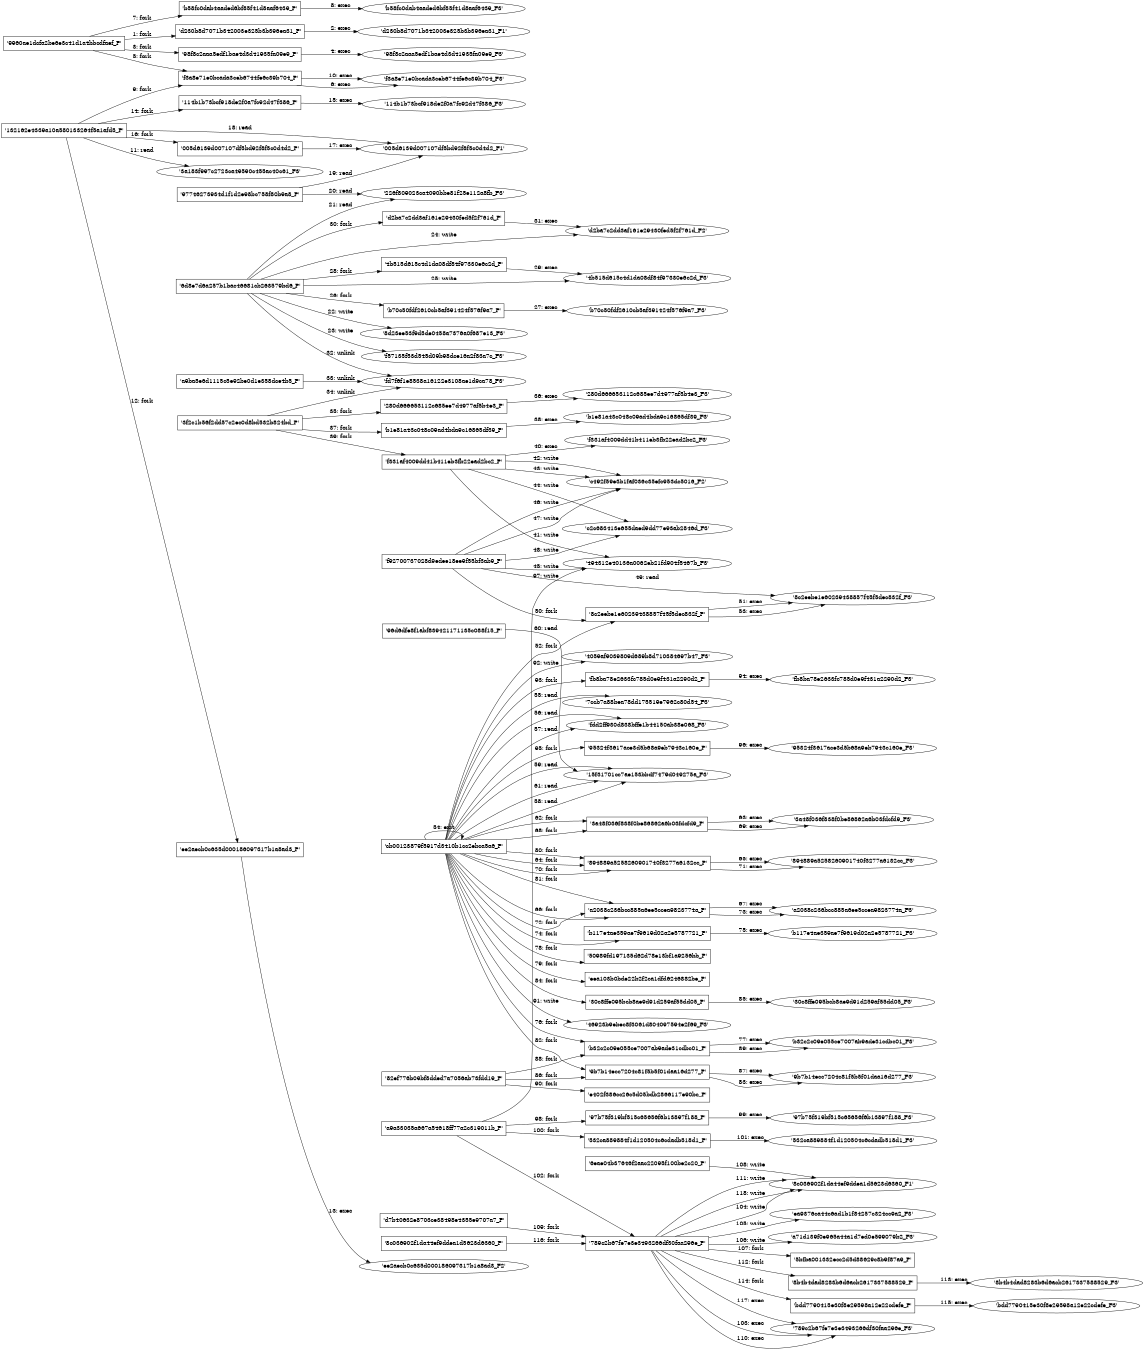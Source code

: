 digraph "D:\Learning\Paper\apt\基于CTI的攻击预警\Dataset\攻击图\ASGfromALLCTI\Malware Meets SysAdmin - Automation Tools Gone Bad.dot" {
rankdir="LR"
size="9"
fixedsize="false"
splines="true"
nodesep=0.3
ranksep=0
fontsize=10
overlap="scalexy"
engine= "neato"
	"'9960ae1dcfa2be6e3c41d1a4bbcdfaef_P'" [node_type=Process shape=box]
	"'d230b8d7071b342003e325b3b396ea31_P'" [node_type=Process shape=box]
	"'9960ae1dcfa2be6e3c41d1a4bbcdfaef_P'" -> "'d230b8d7071b342003e325b3b396ea31_P'" [label="1: fork"]
	"'d230b8d7071b342003e325b3b396ea31_P'" [node_type=Process shape=box]
	"'d230b8d7071b342003e325b3b396ea31_F1'" [node_type=File shape=ellipse]
	"'d230b8d7071b342003e325b3b396ea31_P'" -> "'d230b8d7071b342003e325b3b396ea31_F1'" [label="2: exec"]
	"'9960ae1dcfa2be6e3c41d1a4bbcdfaef_P'" [node_type=Process shape=box]
	"'98f8c2aaa5edf1bae4d3d41935fa09e9_P'" [node_type=Process shape=box]
	"'9960ae1dcfa2be6e3c41d1a4bbcdfaef_P'" -> "'98f8c2aaa5edf1bae4d3d41935fa09e9_P'" [label="3: fork"]
	"'98f8c2aaa5edf1bae4d3d41935fa09e9_P'" [node_type=Process shape=box]
	"'98f8c2aaa5edf1bae4d3d41935fa09e9_F3'" [node_type=File shape=ellipse]
	"'98f8c2aaa5edf1bae4d3d41935fa09e9_P'" -> "'98f8c2aaa5edf1bae4d3d41935fa09e9_F3'" [label="4: exec"]
	"'9960ae1dcfa2be6e3c41d1a4bbcdfaef_P'" [node_type=Process shape=box]
	"'f3a8e71e0bcada3ceb6744fe6c39b704_P'" [node_type=Process shape=box]
	"'9960ae1dcfa2be6e3c41d1a4bbcdfaef_P'" -> "'f3a8e71e0bcada3ceb6744fe6c39b704_P'" [label="5: fork"]
	"'f3a8e71e0bcada3ceb6744fe6c39b704_P'" [node_type=Process shape=box]
	"'f3a8e71e0bcada3ceb6744fe6c39b704_F3'" [node_type=File shape=ellipse]
	"'f3a8e71e0bcada3ceb6744fe6c39b704_P'" -> "'f3a8e71e0bcada3ceb6744fe6c39b704_F3'" [label="6: exec"]
	"'9960ae1dcfa2be6e3c41d1a4bbcdfaef_P'" [node_type=Process shape=box]
	"'b58fc0dab4aaded6bf85f41d8aaf6439_P'" [node_type=Process shape=box]
	"'9960ae1dcfa2be6e3c41d1a4bbcdfaef_P'" -> "'b58fc0dab4aaded6bf85f41d8aaf6439_P'" [label="7: fork"]
	"'b58fc0dab4aaded6bf85f41d8aaf6439_P'" [node_type=Process shape=box]
	"'b58fc0dab4aaded6bf85f41d8aaf6439_F3'" [node_type=File shape=ellipse]
	"'b58fc0dab4aaded6bf85f41d8aaf6439_P'" -> "'b58fc0dab4aaded6bf85f41d8aaf6439_F3'" [label="8: exec"]
	"'132162e4339a10a580133264f5a1afd5_P'" [node_type=Process shape=box]
	"'f3a8e71e0bcada3ceb6744fe6c39b704_P'" [node_type=Process shape=box]
	"'132162e4339a10a580133264f5a1afd5_P'" -> "'f3a8e71e0bcada3ceb6744fe6c39b704_P'" [label="9: fork"]
	"'f3a8e71e0bcada3ceb6744fe6c39b704_P'" [node_type=Process shape=box]
	"'f3a8e71e0bcada3ceb6744fe6c39b704_F3'" [node_type=File shape=ellipse]
	"'f3a8e71e0bcada3ceb6744fe6c39b704_P'" -> "'f3a8e71e0bcada3ceb6744fe6c39b704_F3'" [label="10: exec"]
	"'3a183f997c2723ca49590c455ac40c61_F3'" [node_type=file shape=ellipse]
	"'132162e4339a10a580133264f5a1afd5_P'" [node_type=Process shape=box]
	"'132162e4339a10a580133264f5a1afd5_P'" -> "'3a183f997c2723ca49590c455ac40c61_F3'" [label="11: read"]
	"'132162e4339a10a580133264f5a1afd5_P'" [node_type=Process shape=box]
	"'ee2aecb0c635d000186097317b1a8ad3_P'" [node_type=Process shape=box]
	"'132162e4339a10a580133264f5a1afd5_P'" -> "'ee2aecb0c635d000186097317b1a8ad3_P'" [label="12: fork"]
	"'ee2aecb0c635d000186097317b1a8ad3_P'" [node_type=Process shape=box]
	"'ee2aecb0c635d000186097317b1a8ad3_F2'" [node_type=File shape=ellipse]
	"'ee2aecb0c635d000186097317b1a8ad3_P'" -> "'ee2aecb0c635d000186097317b1a8ad3_F2'" [label="13: exec"]
	"'132162e4339a10a580133264f5a1afd5_P'" [node_type=Process shape=box]
	"'114b1b73bcf918de2f0a7fc92d47f386_P'" [node_type=Process shape=box]
	"'132162e4339a10a580133264f5a1afd5_P'" -> "'114b1b73bcf918de2f0a7fc92d47f386_P'" [label="14: fork"]
	"'114b1b73bcf918de2f0a7fc92d47f386_P'" [node_type=Process shape=box]
	"'114b1b73bcf918de2f0a7fc92d47f386_F3'" [node_type=File shape=ellipse]
	"'114b1b73bcf918de2f0a7fc92d47f386_P'" -> "'114b1b73bcf918de2f0a7fc92d47f386_F3'" [label="15: exec"]
	"'132162e4339a10a580133264f5a1afd5_P'" [node_type=Process shape=box]
	"'005d6139d007107df5bd92f8f5c0d4d2_P'" [node_type=Process shape=box]
	"'132162e4339a10a580133264f5a1afd5_P'" -> "'005d6139d007107df5bd92f8f5c0d4d2_P'" [label="16: fork"]
	"'005d6139d007107df5bd92f8f5c0d4d2_P'" [node_type=Process shape=box]
	"'005d6139d007107df5bd92f8f5c0d4d2_F1'" [node_type=File shape=ellipse]
	"'005d6139d007107df5bd92f8f5c0d4d2_P'" -> "'005d6139d007107df5bd92f8f5c0d4d2_F1'" [label="17: exec"]
	"'005d6139d007107df5bd92f8f5c0d4d2_F1'" [node_type=file shape=ellipse]
	"'132162e4339a10a580133264f5a1afd5_P'" [node_type=Process shape=box]
	"'132162e4339a10a580133264f5a1afd5_P'" -> "'005d6139d007107df5bd92f8f5c0d4d2_F1'" [label="18: read"]
	"'005d6139d007107df5bd92f8f5c0d4d2_F1'" [node_type=file shape=ellipse]
	"'97746273934d1f1d2e98bc758f80b9a8_P'" [node_type=Process shape=box]
	"'97746273934d1f1d2e98bc758f80b9a8_P'" -> "'005d6139d007107df5bd92f8f5c0d4d2_F1'" [label="19: read"]
	"'226f809023ca4090bbe81f25e112a8fb_F3'" [node_type=file shape=ellipse]
	"'97746273934d1f1d2e98bc758f80b9a8_P'" [node_type=Process shape=box]
	"'97746273934d1f1d2e98bc758f80b9a8_P'" -> "'226f809023ca4090bbe81f25e112a8fb_F3'" [label="20: read"]
	"'226f809023ca4090bbe81f25e112a8fb_F3'" [node_type=file shape=ellipse]
	"'6d8e7d6a257b1bac46681cb263579bd6_P'" [node_type=Process shape=box]
	"'6d8e7d6a257b1bac46681cb263579bd6_P'" -> "'226f809023ca4090bbe81f25e112a8fb_F3'" [label="21: read"]
	"'8d23ee53f9d5de0458a7376a0f687e13_F3'" [node_type=file shape=ellipse]
	"'6d8e7d6a257b1bac46681cb263579bd6_P'" [node_type=Process shape=box]
	"'6d8e7d6a257b1bac46681cb263579bd6_P'" -> "'8d23ee53f9d5de0458a7376a0f687e13_F3'" [label="22: write"]
	"'f57135f53d545d09b98dce16a2f83a7c_F3'" [node_type=file shape=ellipse]
	"'6d8e7d6a257b1bac46681cb263579bd6_P'" [node_type=Process shape=box]
	"'6d8e7d6a257b1bac46681cb263579bd6_P'" -> "'f57135f53d545d09b98dce16a2f83a7c_F3'" [label="23: write"]
	"'d2ba7c2dd3af161e29430fed5f2f761d_F2'" [node_type=file shape=ellipse]
	"'6d8e7d6a257b1bac46681cb263579bd6_P'" [node_type=Process shape=box]
	"'6d8e7d6a257b1bac46681cb263579bd6_P'" -> "'d2ba7c2dd3af161e29430fed5f2f761d_F2'" [label="24: write"]
	"'4b515d615c4d1da08df84f97330e6c2d_F3'" [node_type=file shape=ellipse]
	"'6d8e7d6a257b1bac46681cb263579bd6_P'" [node_type=Process shape=box]
	"'6d8e7d6a257b1bac46681cb263579bd6_P'" -> "'4b515d615c4d1da08df84f97330e6c2d_F3'" [label="25: write"]
	"'6d8e7d6a257b1bac46681cb263579bd6_P'" [node_type=Process shape=box]
	"'b70c50fdf2610cb5af391424f576f9a7_P'" [node_type=Process shape=box]
	"'6d8e7d6a257b1bac46681cb263579bd6_P'" -> "'b70c50fdf2610cb5af391424f576f9a7_P'" [label="26: fork"]
	"'b70c50fdf2610cb5af391424f576f9a7_P'" [node_type=Process shape=box]
	"'b70c50fdf2610cb5af391424f576f9a7_F3'" [node_type=File shape=ellipse]
	"'b70c50fdf2610cb5af391424f576f9a7_P'" -> "'b70c50fdf2610cb5af391424f576f9a7_F3'" [label="27: exec"]
	"'6d8e7d6a257b1bac46681cb263579bd6_P'" [node_type=Process shape=box]
	"'4b515d615c4d1da08df84f97330e6c2d_P'" [node_type=Process shape=box]
	"'6d8e7d6a257b1bac46681cb263579bd6_P'" -> "'4b515d615c4d1da08df84f97330e6c2d_P'" [label="28: fork"]
	"'4b515d615c4d1da08df84f97330e6c2d_P'" [node_type=Process shape=box]
	"'4b515d615c4d1da08df84f97330e6c2d_F3'" [node_type=File shape=ellipse]
	"'4b515d615c4d1da08df84f97330e6c2d_P'" -> "'4b515d615c4d1da08df84f97330e6c2d_F3'" [label="29: exec"]
	"'6d8e7d6a257b1bac46681cb263579bd6_P'" [node_type=Process shape=box]
	"'d2ba7c2dd3af161e29430fed5f2f761d_P'" [node_type=Process shape=box]
	"'6d8e7d6a257b1bac46681cb263579bd6_P'" -> "'d2ba7c2dd3af161e29430fed5f2f761d_P'" [label="30: fork"]
	"'d2ba7c2dd3af161e29430fed5f2f761d_P'" [node_type=Process shape=box]
	"'d2ba7c2dd3af161e29430fed5f2f761d_F2'" [node_type=File shape=ellipse]
	"'d2ba7c2dd3af161e29430fed5f2f761d_P'" -> "'d2ba7c2dd3af161e29430fed5f2f761d_F2'" [label="31: exec"]
	"'fd7f6f1e8538a16122e3108ae1d9ca78_F3'" [node_type=file shape=ellipse]
	"'6d8e7d6a257b1bac46681cb263579bd6_P'" [node_type=Process shape=box]
	"'6d8e7d6a257b1bac46681cb263579bd6_P'" -> "'fd7f6f1e8538a16122e3108ae1d9ca78_F3'" [label="32: unlink"]
	"'fd7f6f1e8538a16122e3108ae1d9ca78_F3'" [node_type=file shape=ellipse]
	"'a9ba5e6d1115c5e92be0d1e358dce4b5_P'" [node_type=Process shape=box]
	"'a9ba5e6d1115c5e92be0d1e358dce4b5_P'" -> "'fd7f6f1e8538a16122e3108ae1d9ca78_F3'" [label="33: unlink"]
	"'fd7f6f1e8538a16122e3108ae1d9ca78_F3'" [node_type=file shape=ellipse]
	"'3f2c1b56f2dd57c2ec0d8bd532b824bd_P'" [node_type=Process shape=box]
	"'3f2c1b56f2dd57c2ec0d8bd532b824bd_P'" -> "'fd7f6f1e8538a16122e3108ae1d9ca78_F3'" [label="34: unlink"]
	"'3f2c1b56f2dd57c2ec0d8bd532b824bd_P'" [node_type=Process shape=box]
	"'280d666653112c685ee7d4977af5b4e3_P'" [node_type=Process shape=box]
	"'3f2c1b56f2dd57c2ec0d8bd532b824bd_P'" -> "'280d666653112c685ee7d4977af5b4e3_P'" [label="35: fork"]
	"'280d666653112c685ee7d4977af5b4e3_P'" [node_type=Process shape=box]
	"'280d666653112c685ee7d4977af5b4e3_F3'" [node_type=File shape=ellipse]
	"'280d666653112c685ee7d4977af5b4e3_P'" -> "'280d666653112c685ee7d4977af5b4e3_F3'" [label="36: exec"]
	"'3f2c1b56f2dd57c2ec0d8bd532b824bd_P'" [node_type=Process shape=box]
	"'b1e81a43c048c09ad4bda9c16865df39_P'" [node_type=Process shape=box]
	"'3f2c1b56f2dd57c2ec0d8bd532b824bd_P'" -> "'b1e81a43c048c09ad4bda9c16865df39_P'" [label="37: fork"]
	"'b1e81a43c048c09ad4bda9c16865df39_P'" [node_type=Process shape=box]
	"'b1e81a43c048c09ad4bda9c16865df39_F3'" [node_type=File shape=ellipse]
	"'b1e81a43c048c09ad4bda9c16865df39_P'" -> "'b1e81a43c048c09ad4bda9c16865df39_F3'" [label="38: exec"]
	"'3f2c1b56f2dd57c2ec0d8bd532b824bd_P'" [node_type=Process shape=box]
	"'f331af4009dd41b411eb3fb22ead2bc2_P'" [node_type=Process shape=box]
	"'3f2c1b56f2dd57c2ec0d8bd532b824bd_P'" -> "'f331af4009dd41b411eb3fb22ead2bc2_P'" [label="39: fork"]
	"'f331af4009dd41b411eb3fb22ead2bc2_P'" [node_type=Process shape=box]
	"'f331af4009dd41b411eb3fb22ead2bc2_F3'" [node_type=File shape=ellipse]
	"'f331af4009dd41b411eb3fb22ead2bc2_P'" -> "'f331af4009dd41b411eb3fb22ead2bc2_F3'" [label="40: exec"]
	"'494312e40136a0062eb21fd904f5467b_F3'" [node_type=file shape=ellipse]
	"'f331af4009dd41b411eb3fb22ead2bc2_P'" [node_type=Process shape=box]
	"'f331af4009dd41b411eb3fb22ead2bc2_P'" -> "'494312e40136a0062eb21fd904f5467b_F3'" [label="41: write"]
	"'c492f59e3b1faf036c35efc953dc5016_F2'" [node_type=file shape=ellipse]
	"'f331af4009dd41b411eb3fb22ead2bc2_P'" [node_type=Process shape=box]
	"'f331af4009dd41b411eb3fb22ead2bc2_P'" -> "'c492f59e3b1faf036c35efc953dc5016_F2'" [label="42: write"]
	"'c492f59e3b1faf036c35efc953dc5016_F2'" [node_type=file shape=ellipse]
	"'f331af4009dd41b411eb3fb22ead2bc2_P'" [node_type=Process shape=box]
	"'f331af4009dd41b411eb3fb22ead2bc2_P'" -> "'c492f59e3b1faf036c35efc953dc5016_F2'" [label="43: write"]
	"'c2c683413e655daed9dd77e93ab2846d_F3'" [node_type=file shape=ellipse]
	"'f331af4009dd41b411eb3fb22ead2bc2_P'" [node_type=Process shape=box]
	"'f331af4009dd41b411eb3fb22ead2bc2_P'" -> "'c2c683413e655daed9dd77e93ab2846d_F3'" [label="44: write"]
	"'494312e40136a0062eb21fd904f5467b_F3'" [node_type=file shape=ellipse]
	"'f92700737028d9edee18ee9f55bf3ab9_P'" [node_type=Process shape=box]
	"'f92700737028d9edee18ee9f55bf3ab9_P'" -> "'494312e40136a0062eb21fd904f5467b_F3'" [label="45: write"]
	"'c492f59e3b1faf036c35efc953dc5016_F2'" [node_type=file shape=ellipse]
	"'f92700737028d9edee18ee9f55bf3ab9_P'" [node_type=Process shape=box]
	"'f92700737028d9edee18ee9f55bf3ab9_P'" -> "'c492f59e3b1faf036c35efc953dc5016_F2'" [label="46: write"]
	"'c492f59e3b1faf036c35efc953dc5016_F2'" [node_type=file shape=ellipse]
	"'f92700737028d9edee18ee9f55bf3ab9_P'" [node_type=Process shape=box]
	"'f92700737028d9edee18ee9f55bf3ab9_P'" -> "'c492f59e3b1faf036c35efc953dc5016_F2'" [label="47: write"]
	"'c2c683413e655daed9dd77e93ab2846d_F3'" [node_type=file shape=ellipse]
	"'f92700737028d9edee18ee9f55bf3ab9_P'" [node_type=Process shape=box]
	"'f92700737028d9edee18ee9f55bf3ab9_P'" -> "'c2c683413e655daed9dd77e93ab2846d_F3'" [label="48: write"]
	"'8c2eebe1e60239438857f45f5dec832f_F3'" [node_type=file shape=ellipse]
	"'f92700737028d9edee18ee9f55bf3ab9_P'" [node_type=Process shape=box]
	"'f92700737028d9edee18ee9f55bf3ab9_P'" -> "'8c2eebe1e60239438857f45f5dec832f_F3'" [label="49: read"]
	"'f92700737028d9edee18ee9f55bf3ab9_P'" [node_type=Process shape=box]
	"'8c2eebe1e60239438857f45f5dec832f_P'" [node_type=Process shape=box]
	"'f92700737028d9edee18ee9f55bf3ab9_P'" -> "'8c2eebe1e60239438857f45f5dec832f_P'" [label="50: fork"]
	"'8c2eebe1e60239438857f45f5dec832f_P'" [node_type=Process shape=box]
	"'8c2eebe1e60239438857f45f5dec832f_F3'" [node_type=File shape=ellipse]
	"'8c2eebe1e60239438857f45f5dec832f_P'" -> "'8c2eebe1e60239438857f45f5dec832f_F3'" [label="51: exec"]
	"'cb00123879f5917d3410b1cc2ebca5a6_P'" [node_type=Process shape=box]
	"'8c2eebe1e60239438857f45f5dec832f_P'" [node_type=Process shape=box]
	"'cb00123879f5917d3410b1cc2ebca5a6_P'" -> "'8c2eebe1e60239438857f45f5dec832f_P'" [label="52: fork"]
	"'8c2eebe1e60239438857f45f5dec832f_P'" [node_type=Process shape=box]
	"'8c2eebe1e60239438857f45f5dec832f_F3'" [node_type=File shape=ellipse]
	"'8c2eebe1e60239438857f45f5dec832f_P'" -> "'8c2eebe1e60239438857f45f5dec832f_F3'" [label="53: exec"]
	"'cb00123879f5917d3410b1cc2ebca5a6_P'" [node_type=Process shape=box]
	"'cb00123879f5917d3410b1cc2ebca5a6_P'" [node_type=Process shape=box]
	"'cb00123879f5917d3410b1cc2ebca5a6_P'" -> "'cb00123879f5917d3410b1cc2ebca5a6_P'" [label="54: exit"]
	"'7ccb7a88bea78dd175519e7962c80d54_F3'" [node_type=file shape=ellipse]
	"'cb00123879f5917d3410b1cc2ebca5a6_P'" [node_type=Process shape=box]
	"'cb00123879f5917d3410b1cc2ebca5a6_P'" -> "'7ccb7a88bea78dd175519e7962c80d54_F3'" [label="55: read"]
	"'fdd2ff930d838bffe1b44150ab38e068_F3'" [node_type=file shape=ellipse]
	"'cb00123879f5917d3410b1cc2ebca5a6_P'" [node_type=Process shape=box]
	"'cb00123879f5917d3410b1cc2ebca5a6_P'" -> "'fdd2ff930d838bffe1b44150ab38e068_F3'" [label="56: read"]
	"'fdd2ff930d838bffe1b44150ab38e068_F3'" [node_type=file shape=ellipse]
	"'cb00123879f5917d3410b1cc2ebca5a6_P'" [node_type=Process shape=box]
	"'cb00123879f5917d3410b1cc2ebca5a6_P'" -> "'fdd2ff930d838bffe1b44150ab38e068_F3'" [label="57: read"]
	"'15f31701cc7ae153bbdf7479d049275a_F3'" [node_type=file shape=ellipse]
	"'cb00123879f5917d3410b1cc2ebca5a6_P'" [node_type=Process shape=box]
	"'cb00123879f5917d3410b1cc2ebca5a6_P'" -> "'15f31701cc7ae153bbdf7479d049275a_F3'" [label="58: read"]
	"'15f31701cc7ae153bbdf7479d049275a_F3'" [node_type=file shape=ellipse]
	"'cb00123879f5917d3410b1cc2ebca5a6_P'" [node_type=Process shape=box]
	"'cb00123879f5917d3410b1cc2ebca5a6_P'" -> "'15f31701cc7ae153bbdf7479d049275a_F3'" [label="59: read"]
	"'15f31701cc7ae153bbdf7479d049275a_F3'" [node_type=file shape=ellipse]
	"'96d6dfe8f1abf839421171135c088f15_P'" [node_type=Process shape=box]
	"'96d6dfe8f1abf839421171135c088f15_P'" -> "'15f31701cc7ae153bbdf7479d049275a_F3'" [label="60: read"]
	"'15f31701cc7ae153bbdf7479d049275a_F3'" [node_type=file shape=ellipse]
	"'cb00123879f5917d3410b1cc2ebca5a6_P'" [node_type=Process shape=box]
	"'cb00123879f5917d3410b1cc2ebca5a6_P'" -> "'15f31701cc7ae153bbdf7479d049275a_F3'" [label="61: read"]
	"'cb00123879f5917d3410b1cc2ebca5a6_P'" [node_type=Process shape=box]
	"'3a48f036f838f0be86862a6b03fdcfd9_P'" [node_type=Process shape=box]
	"'cb00123879f5917d3410b1cc2ebca5a6_P'" -> "'3a48f036f838f0be86862a6b03fdcfd9_P'" [label="62: fork"]
	"'3a48f036f838f0be86862a6b03fdcfd9_P'" [node_type=Process shape=box]
	"'3a48f036f838f0be86862a6b03fdcfd9_F3'" [node_type=File shape=ellipse]
	"'3a48f036f838f0be86862a6b03fdcfd9_P'" -> "'3a48f036f838f0be86862a6b03fdcfd9_F3'" [label="63: exec"]
	"'cb00123879f5917d3410b1cc2ebca5a6_P'" [node_type=Process shape=box]
	"'894889a5258260901740f3277a6132cc_P'" [node_type=Process shape=box]
	"'cb00123879f5917d3410b1cc2ebca5a6_P'" -> "'894889a5258260901740f3277a6132cc_P'" [label="64: fork"]
	"'894889a5258260901740f3277a6132cc_P'" [node_type=Process shape=box]
	"'894889a5258260901740f3277a6132cc_F3'" [node_type=File shape=ellipse]
	"'894889a5258260901740f3277a6132cc_P'" -> "'894889a5258260901740f3277a6132cc_F3'" [label="65: exec"]
	"'cb00123879f5917d3410b1cc2ebca5a6_P'" [node_type=Process shape=box]
	"'a2038c236bcc885a6ee5ccea9823774a_P'" [node_type=Process shape=box]
	"'cb00123879f5917d3410b1cc2ebca5a6_P'" -> "'a2038c236bcc885a6ee5ccea9823774a_P'" [label="66: fork"]
	"'a2038c236bcc885a6ee5ccea9823774a_P'" [node_type=Process shape=box]
	"'a2038c236bcc885a6ee5ccea9823774a_F3'" [node_type=File shape=ellipse]
	"'a2038c236bcc885a6ee5ccea9823774a_P'" -> "'a2038c236bcc885a6ee5ccea9823774a_F3'" [label="67: exec"]
	"'cb00123879f5917d3410b1cc2ebca5a6_P'" [node_type=Process shape=box]
	"'3a48f036f838f0be86862a6b03fdcfd9_P'" [node_type=Process shape=box]
	"'cb00123879f5917d3410b1cc2ebca5a6_P'" -> "'3a48f036f838f0be86862a6b03fdcfd9_P'" [label="68: fork"]
	"'3a48f036f838f0be86862a6b03fdcfd9_P'" [node_type=Process shape=box]
	"'3a48f036f838f0be86862a6b03fdcfd9_F3'" [node_type=File shape=ellipse]
	"'3a48f036f838f0be86862a6b03fdcfd9_P'" -> "'3a48f036f838f0be86862a6b03fdcfd9_F3'" [label="69: exec"]
	"'cb00123879f5917d3410b1cc2ebca5a6_P'" [node_type=Process shape=box]
	"'894889a5258260901740f3277a6132cc_P'" [node_type=Process shape=box]
	"'cb00123879f5917d3410b1cc2ebca5a6_P'" -> "'894889a5258260901740f3277a6132cc_P'" [label="70: fork"]
	"'894889a5258260901740f3277a6132cc_P'" [node_type=Process shape=box]
	"'894889a5258260901740f3277a6132cc_F3'" [node_type=File shape=ellipse]
	"'894889a5258260901740f3277a6132cc_P'" -> "'894889a5258260901740f3277a6132cc_F3'" [label="71: exec"]
	"'cb00123879f5917d3410b1cc2ebca5a6_P'" [node_type=Process shape=box]
	"'a2038c236bcc885a6ee5ccea9823774a_P'" [node_type=Process shape=box]
	"'cb00123879f5917d3410b1cc2ebca5a6_P'" -> "'a2038c236bcc885a6ee5ccea9823774a_P'" [label="72: fork"]
	"'a2038c236bcc885a6ee5ccea9823774a_P'" [node_type=Process shape=box]
	"'a2038c236bcc885a6ee5ccea9823774a_F3'" [node_type=File shape=ellipse]
	"'a2038c236bcc885a6ee5ccea9823774a_P'" -> "'a2038c236bcc885a6ee5ccea9823774a_F3'" [label="73: exec"]
	"'cb00123879f5917d3410b1cc2ebca5a6_P'" [node_type=Process shape=box]
	"'b117e4ae359ae7f9619d02a2e5787721_P'" [node_type=Process shape=box]
	"'cb00123879f5917d3410b1cc2ebca5a6_P'" -> "'b117e4ae359ae7f9619d02a2e5787721_P'" [label="74: fork"]
	"'b117e4ae359ae7f9619d02a2e5787721_P'" [node_type=Process shape=box]
	"'b117e4ae359ae7f9619d02a2e5787721_F3'" [node_type=File shape=ellipse]
	"'b117e4ae359ae7f9619d02a2e5787721_P'" -> "'b117e4ae359ae7f9619d02a2e5787721_F3'" [label="75: exec"]
	"'cb00123879f5917d3410b1cc2ebca5a6_P'" [node_type=Process shape=box]
	"'b32c2c09e055ce7007ab9ade31cdbc01_P'" [node_type=Process shape=box]
	"'cb00123879f5917d3410b1cc2ebca5a6_P'" -> "'b32c2c09e055ce7007ab9ade31cdbc01_P'" [label="76: fork"]
	"'b32c2c09e055ce7007ab9ade31cdbc01_P'" [node_type=Process shape=box]
	"'b32c2c09e055ce7007ab9ade31cdbc01_F3'" [node_type=File shape=ellipse]
	"'b32c2c09e055ce7007ab9ade31cdbc01_P'" -> "'b32c2c09e055ce7007ab9ade31cdbc01_F3'" [label="77: exec"]
	"'cb00123879f5917d3410b1cc2ebca5a6_P'" [node_type=Process shape=box]
	"'50989fd197135d62d78e13bf1a9256bb_P'" [node_type=Process shape=box]
	"'cb00123879f5917d3410b1cc2ebca5a6_P'" -> "'50989fd197135d62d78e13bf1a9256bb_P'" [label="78: fork"]
	"'cb00123879f5917d3410b1cc2ebca5a6_P'" [node_type=Process shape=box]
	"'eea103b0bde22b2f2ca1dfd6246882be_P'" [node_type=Process shape=box]
	"'cb00123879f5917d3410b1cc2ebca5a6_P'" -> "'eea103b0bde22b2f2ca1dfd6246882be_P'" [label="79: fork"]
	"'cb00123879f5917d3410b1cc2ebca5a6_P'" [node_type=Process shape=box]
	"'894889a5258260901740f3277a6132cc_P'" [node_type=Process shape=box]
	"'cb00123879f5917d3410b1cc2ebca5a6_P'" -> "'894889a5258260901740f3277a6132cc_P'" [label="80: fork"]
	"'cb00123879f5917d3410b1cc2ebca5a6_P'" [node_type=Process shape=box]
	"'a2038c236bcc885a6ee5ccea9823774a_P'" [node_type=Process shape=box]
	"'cb00123879f5917d3410b1cc2ebca5a6_P'" -> "'a2038c236bcc885a6ee5ccea9823774a_P'" [label="81: fork"]
	"'cb00123879f5917d3410b1cc2ebca5a6_P'" [node_type=Process shape=box]
	"'9b7b14ecc7204c81f5b5f01daa16d277_P'" [node_type=Process shape=box]
	"'cb00123879f5917d3410b1cc2ebca5a6_P'" -> "'9b7b14ecc7204c81f5b5f01daa16d277_P'" [label="82: fork"]
	"'9b7b14ecc7204c81f5b5f01daa16d277_P'" [node_type=Process shape=box]
	"'9b7b14ecc7204c81f5b5f01daa16d277_F3'" [node_type=File shape=ellipse]
	"'9b7b14ecc7204c81f5b5f01daa16d277_P'" -> "'9b7b14ecc7204c81f5b5f01daa16d277_F3'" [label="83: exec"]
	"'cb00123879f5917d3410b1cc2ebca5a6_P'" [node_type=Process shape=box]
	"'30c8ffe095bcb8ae9d91d259af55dd05_P'" [node_type=Process shape=box]
	"'cb00123879f5917d3410b1cc2ebca5a6_P'" -> "'30c8ffe095bcb8ae9d91d259af55dd05_P'" [label="84: fork"]
	"'30c8ffe095bcb8ae9d91d259af55dd05_P'" [node_type=Process shape=box]
	"'30c8ffe095bcb8ae9d91d259af55dd05_F3'" [node_type=File shape=ellipse]
	"'30c8ffe095bcb8ae9d91d259af55dd05_P'" -> "'30c8ffe095bcb8ae9d91d259af55dd05_F3'" [label="85: exec"]
	"'82ef776b09bf8dded7a7056ab73fdd19_P'" [node_type=Process shape=box]
	"'9b7b14ecc7204c81f5b5f01daa16d277_P'" [node_type=Process shape=box]
	"'82ef776b09bf8dded7a7056ab73fdd19_P'" -> "'9b7b14ecc7204c81f5b5f01daa16d277_P'" [label="86: fork"]
	"'9b7b14ecc7204c81f5b5f01daa16d277_P'" [node_type=Process shape=box]
	"'9b7b14ecc7204c81f5b5f01daa16d277_F3'" [node_type=File shape=ellipse]
	"'9b7b14ecc7204c81f5b5f01daa16d277_P'" -> "'9b7b14ecc7204c81f5b5f01daa16d277_F3'" [label="87: exec"]
	"'82ef776b09bf8dded7a7056ab73fdd19_P'" [node_type=Process shape=box]
	"'b32c2c09e055ce7007ab9ade31cdbc01_P'" [node_type=Process shape=box]
	"'82ef776b09bf8dded7a7056ab73fdd19_P'" -> "'b32c2c09e055ce7007ab9ade31cdbc01_P'" [label="88: fork"]
	"'b32c2c09e055ce7007ab9ade31cdbc01_P'" [node_type=Process shape=box]
	"'b32c2c09e055ce7007ab9ade31cdbc01_F3'" [node_type=File shape=ellipse]
	"'b32c2c09e055ce7007ab9ade31cdbc01_P'" -> "'b32c2c09e055ce7007ab9ade31cdbc01_F3'" [label="89: exec"]
	"'82ef776b09bf8dded7a7056ab73fdd19_P'" [node_type=Process shape=box]
	"'e402f386cc26c5d05bdb2866117e90bc_P'" [node_type=Process shape=box]
	"'82ef776b09bf8dded7a7056ab73fdd19_P'" -> "'e402f386cc26c5d05bdb2866117e90bc_P'" [label="90: fork"]
	"'46923b9ebec8f3061d804097594e2f69_F3'" [node_type=file shape=ellipse]
	"'cb00123879f5917d3410b1cc2ebca5a6_P'" [node_type=Process shape=box]
	"'cb00123879f5917d3410b1cc2ebca5a6_P'" -> "'46923b9ebec8f3061d804097594e2f69_F3'" [label="91: write"]
	"'4059af9039809d689b8d710384697b47_F3'" [node_type=file shape=ellipse]
	"'cb00123879f5917d3410b1cc2ebca5a6_P'" [node_type=Process shape=box]
	"'cb00123879f5917d3410b1cc2ebca5a6_P'" -> "'4059af9039809d689b8d710384697b47_F3'" [label="92: write"]
	"'cb00123879f5917d3410b1cc2ebca5a6_P'" [node_type=Process shape=box]
	"'fb8ba78e2633fc785d0e9f431a2290d2_P'" [node_type=Process shape=box]
	"'cb00123879f5917d3410b1cc2ebca5a6_P'" -> "'fb8ba78e2633fc785d0e9f431a2290d2_P'" [label="93: fork"]
	"'fb8ba78e2633fc785d0e9f431a2290d2_P'" [node_type=Process shape=box]
	"'fb8ba78e2633fc785d0e9f431a2290d2_F3'" [node_type=File shape=ellipse]
	"'fb8ba78e2633fc785d0e9f431a2290d2_P'" -> "'fb8ba78e2633fc785d0e9f431a2290d2_F3'" [label="94: exec"]
	"'cb00123879f5917d3410b1cc2ebca5a6_P'" [node_type=Process shape=box]
	"'95324f3617ace3d5b68a9eb7943c160e_P'" [node_type=Process shape=box]
	"'cb00123879f5917d3410b1cc2ebca5a6_P'" -> "'95324f3617ace3d5b68a9eb7943c160e_P'" [label="95: fork"]
	"'95324f3617ace3d5b68a9eb7943c160e_P'" [node_type=Process shape=box]
	"'95324f3617ace3d5b68a9eb7943c160e_F3'" [node_type=File shape=ellipse]
	"'95324f3617ace3d5b68a9eb7943c160e_P'" -> "'95324f3617ace3d5b68a9eb7943c160e_F3'" [label="96: exec"]
	"'494312e40136a0062eb21fd904f5467b_F3'" [node_type=file shape=ellipse]
	"'a9a33035a667a54618ff77a2c319011b_P'" [node_type=Process shape=box]
	"'a9a33035a667a54618ff77a2c319011b_P'" -> "'494312e40136a0062eb21fd904f5467b_F3'" [label="97: write"]
	"'a9a33035a667a54618ff77a2c319011b_P'" [node_type=Process shape=box]
	"'97b75f319bf515c65656f6b13897f188_P'" [node_type=Process shape=box]
	"'a9a33035a667a54618ff77a2c319011b_P'" -> "'97b75f319bf515c65656f6b13897f188_P'" [label="98: fork"]
	"'97b75f319bf515c65656f6b13897f188_P'" [node_type=Process shape=box]
	"'97b75f319bf515c65656f6b13897f188_F3'" [node_type=File shape=ellipse]
	"'97b75f319bf515c65656f6b13897f188_P'" -> "'97b75f319bf515c65656f6b13897f188_F3'" [label="99: exec"]
	"'a9a33035a667a54618ff77a2c319011b_P'" [node_type=Process shape=box]
	"'532ca889884f1d120504c6cdadb518d1_P'" [node_type=Process shape=box]
	"'a9a33035a667a54618ff77a2c319011b_P'" -> "'532ca889884f1d120504c6cdadb518d1_P'" [label="100: fork"]
	"'532ca889884f1d120504c6cdadb518d1_P'" [node_type=Process shape=box]
	"'532ca889884f1d120504c6cdadb518d1_F3'" [node_type=File shape=ellipse]
	"'532ca889884f1d120504c6cdadb518d1_P'" -> "'532ca889884f1d120504c6cdadb518d1_F3'" [label="101: exec"]
	"'a9a33035a667a54618ff77a2c319011b_P'" [node_type=Process shape=box]
	"'789c2b67fe7e3e3493266df30faa296e_P'" [node_type=Process shape=box]
	"'a9a33035a667a54618ff77a2c319011b_P'" -> "'789c2b67fe7e3e3493266df30faa296e_P'" [label="102: fork"]
	"'789c2b67fe7e3e3493266df30faa296e_P'" [node_type=Process shape=box]
	"'789c2b67fe7e3e3493266df30faa296e_F3'" [node_type=File shape=ellipse]
	"'789c2b67fe7e3e3493266df30faa296e_P'" -> "'789c2b67fe7e3e3493266df30faa296e_F3'" [label="103: exec"]
	"'8c036902f1da44ef9ddea1d5623d6360_F1'" [node_type=file shape=ellipse]
	"'789c2b67fe7e3e3493266df30faa296e_P'" [node_type=Process shape=box]
	"'789c2b67fe7e3e3493266df30faa296e_P'" -> "'8c036902f1da44ef9ddea1d5623d6360_F1'" [label="104: write"]
	"'ea9376ca44c6ad1b1f84257c324cc9a2_F3'" [node_type=file shape=ellipse]
	"'789c2b67fe7e3e3493266df30faa296e_P'" [node_type=Process shape=box]
	"'789c2b67fe7e3e3493266df30faa296e_P'" -> "'ea9376ca44c6ad1b1f84257c324cc9a2_F3'" [label="105: write"]
	"'a71d139f0e965a44a1d7ed0e599079b2_F3'" [node_type=file shape=ellipse]
	"'789c2b67fe7e3e3493266df30faa296e_P'" [node_type=Process shape=box]
	"'789c2b67fe7e3e3493266df30faa296e_P'" -> "'a71d139f0e965a44a1d7ed0e599079b2_F3'" [label="106: write"]
	"'789c2b67fe7e3e3493266df30faa296e_P'" [node_type=Process shape=box]
	"'5bfba001332ecc2d5d88629c8b9f87a9_P'" [node_type=Process shape=box]
	"'789c2b67fe7e3e3493266df30faa296e_P'" -> "'5bfba001332ecc2d5d88629c8b9f87a9_P'" [label="107: fork"]
	"'8c036902f1da44ef9ddea1d5623d6360_F1'" [node_type=file shape=ellipse]
	"'6eae04b37646f2aac22095f100be2c20_P'" [node_type=Process shape=box]
	"'6eae04b37646f2aac22095f100be2c20_P'" -> "'8c036902f1da44ef9ddea1d5623d6360_F1'" [label="108: write"]
	"'d7b40632e8703ce38498e4355e9707a7_P'" [node_type=Process shape=box]
	"'789c2b67fe7e3e3493266df30faa296e_P'" [node_type=Process shape=box]
	"'d7b40632e8703ce38498e4355e9707a7_P'" -> "'789c2b67fe7e3e3493266df30faa296e_P'" [label="109: fork"]
	"'789c2b67fe7e3e3493266df30faa296e_P'" [node_type=Process shape=box]
	"'789c2b67fe7e3e3493266df30faa296e_F3'" [node_type=File shape=ellipse]
	"'789c2b67fe7e3e3493266df30faa296e_P'" -> "'789c2b67fe7e3e3493266df30faa296e_F3'" [label="110: exec"]
	"'8c036902f1da44ef9ddea1d5623d6360_F1'" [node_type=file shape=ellipse]
	"'789c2b67fe7e3e3493266df30faa296e_P'" [node_type=Process shape=box]
	"'789c2b67fe7e3e3493266df30faa296e_P'" -> "'8c036902f1da44ef9ddea1d5623d6360_F1'" [label="111: write"]
	"'789c2b67fe7e3e3493266df30faa296e_P'" [node_type=Process shape=box]
	"'8b4b4dad8283b6d6acb2617337588529_P'" [node_type=Process shape=box]
	"'789c2b67fe7e3e3493266df30faa296e_P'" -> "'8b4b4dad8283b6d6acb2617337588529_P'" [label="112: fork"]
	"'8b4b4dad8283b6d6acb2617337588529_P'" [node_type=Process shape=box]
	"'8b4b4dad8283b6d6acb2617337588529_F3'" [node_type=File shape=ellipse]
	"'8b4b4dad8283b6d6acb2617337588529_P'" -> "'8b4b4dad8283b6d6acb2617337588529_F3'" [label="113: exec"]
	"'789c2b67fe7e3e3493266df30faa296e_P'" [node_type=Process shape=box]
	"'bdd7790415e30f8e29598a12e22cdefe_P'" [node_type=Process shape=box]
	"'789c2b67fe7e3e3493266df30faa296e_P'" -> "'bdd7790415e30f8e29598a12e22cdefe_P'" [label="114: fork"]
	"'bdd7790415e30f8e29598a12e22cdefe_P'" [node_type=Process shape=box]
	"'bdd7790415e30f8e29598a12e22cdefe_F3'" [node_type=File shape=ellipse]
	"'bdd7790415e30f8e29598a12e22cdefe_P'" -> "'bdd7790415e30f8e29598a12e22cdefe_F3'" [label="115: exec"]
	"'8c036902f1da44ef9ddea1d5623d6360_P'" [node_type=Process shape=box]
	"'789c2b67fe7e3e3493266df30faa296e_P'" [node_type=Process shape=box]
	"'8c036902f1da44ef9ddea1d5623d6360_P'" -> "'789c2b67fe7e3e3493266df30faa296e_P'" [label="116: fork"]
	"'789c2b67fe7e3e3493266df30faa296e_P'" [node_type=Process shape=box]
	"'789c2b67fe7e3e3493266df30faa296e_F3'" [node_type=File shape=ellipse]
	"'789c2b67fe7e3e3493266df30faa296e_P'" -> "'789c2b67fe7e3e3493266df30faa296e_F3'" [label="117: exec"]
	"'8c036902f1da44ef9ddea1d5623d6360_F1'" [node_type=file shape=ellipse]
	"'789c2b67fe7e3e3493266df30faa296e_P'" [node_type=Process shape=box]
	"'789c2b67fe7e3e3493266df30faa296e_P'" -> "'8c036902f1da44ef9ddea1d5623d6360_F1'" [label="118: write"]
}

